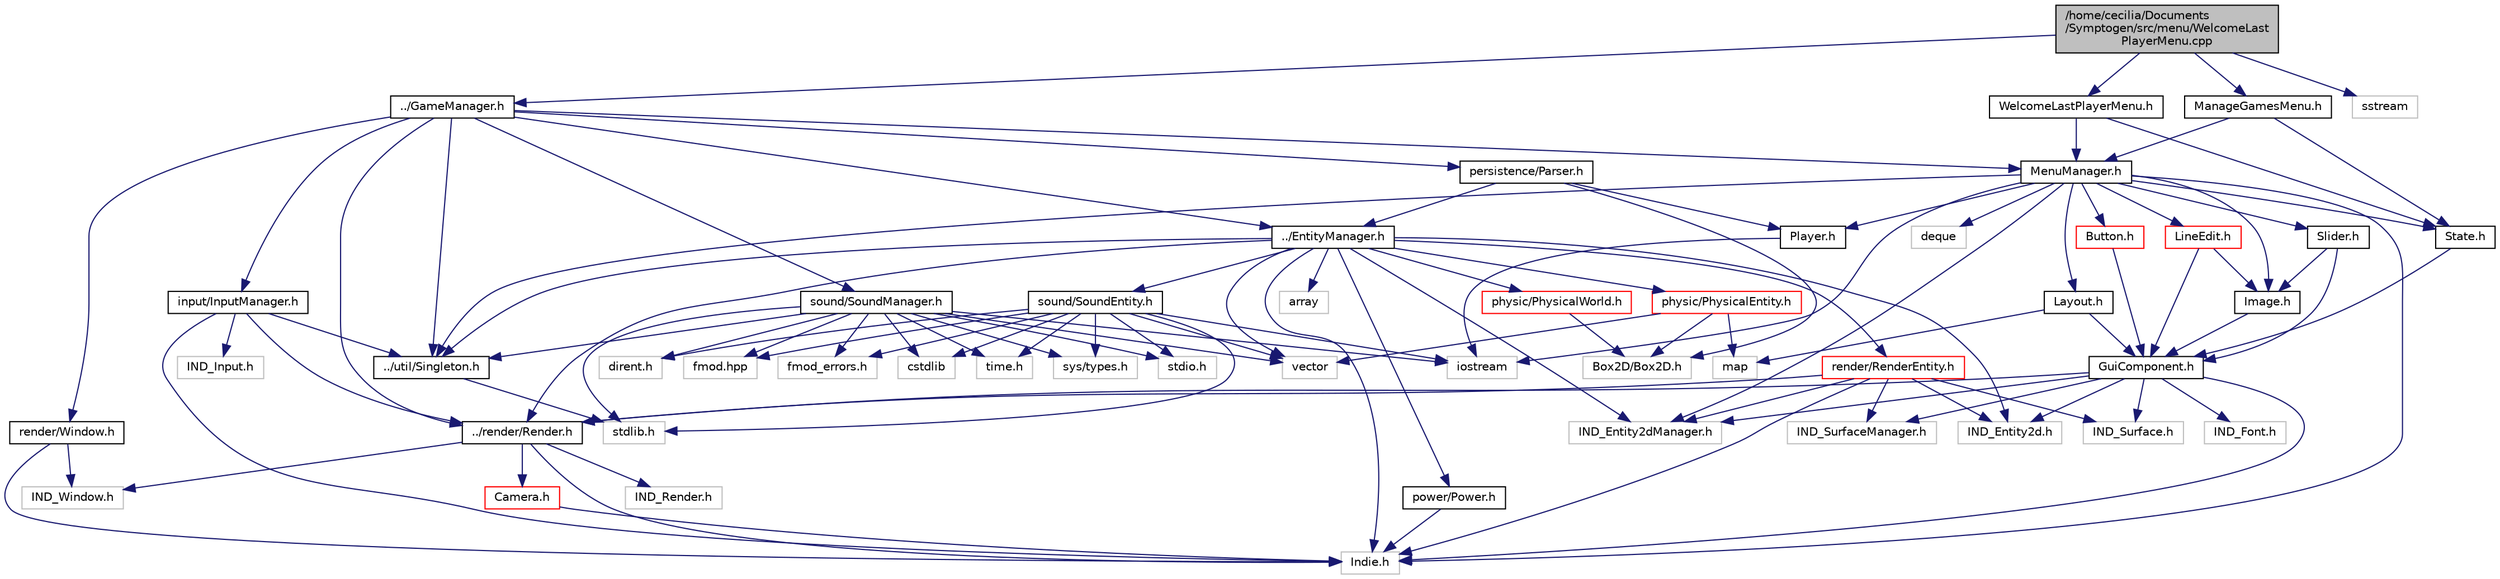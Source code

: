 digraph "/home/cecilia/Documents/Symptogen/src/menu/WelcomeLastPlayerMenu.cpp"
{
  edge [fontname="Helvetica",fontsize="10",labelfontname="Helvetica",labelfontsize="10"];
  node [fontname="Helvetica",fontsize="10",shape=record];
  Node1 [label="/home/cecilia/Documents\l/Symptogen/src/menu/WelcomeLast\lPlayerMenu.cpp",height=0.2,width=0.4,color="black", fillcolor="grey75", style="filled" fontcolor="black"];
  Node1 -> Node2 [color="midnightblue",fontsize="10",style="solid"];
  Node2 [label="WelcomeLastPlayerMenu.h",height=0.2,width=0.4,color="black", fillcolor="white", style="filled",URL="$_welcome_last_player_menu_8h.html"];
  Node2 -> Node3 [color="midnightblue",fontsize="10",style="solid"];
  Node3 [label="State.h",height=0.2,width=0.4,color="black", fillcolor="white", style="filled",URL="$_state_8h.html"];
  Node3 -> Node4 [color="midnightblue",fontsize="10",style="solid"];
  Node4 [label="GuiComponent.h",height=0.2,width=0.4,color="black", fillcolor="white", style="filled",URL="$_gui_component_8h.html"];
  Node4 -> Node5 [color="midnightblue",fontsize="10",style="solid"];
  Node5 [label="Indie.h",height=0.2,width=0.4,color="grey75", fillcolor="white", style="filled"];
  Node4 -> Node6 [color="midnightblue",fontsize="10",style="solid"];
  Node6 [label="IND_Entity2d.h",height=0.2,width=0.4,color="grey75", fillcolor="white", style="filled"];
  Node4 -> Node7 [color="midnightblue",fontsize="10",style="solid"];
  Node7 [label="IND_Entity2dManager.h",height=0.2,width=0.4,color="grey75", fillcolor="white", style="filled"];
  Node4 -> Node8 [color="midnightblue",fontsize="10",style="solid"];
  Node8 [label="IND_Surface.h",height=0.2,width=0.4,color="grey75", fillcolor="white", style="filled"];
  Node4 -> Node9 [color="midnightblue",fontsize="10",style="solid"];
  Node9 [label="IND_SurfaceManager.h",height=0.2,width=0.4,color="grey75", fillcolor="white", style="filled"];
  Node4 -> Node10 [color="midnightblue",fontsize="10",style="solid"];
  Node10 [label="IND_Font.h",height=0.2,width=0.4,color="grey75", fillcolor="white", style="filled"];
  Node4 -> Node11 [color="midnightblue",fontsize="10",style="solid"];
  Node11 [label="../render/Render.h",height=0.2,width=0.4,color="black", fillcolor="white", style="filled",URL="$_render_8h.html"];
  Node11 -> Node5 [color="midnightblue",fontsize="10",style="solid"];
  Node11 -> Node12 [color="midnightblue",fontsize="10",style="solid"];
  Node12 [label="IND_Render.h",height=0.2,width=0.4,color="grey75", fillcolor="white", style="filled"];
  Node11 -> Node13 [color="midnightblue",fontsize="10",style="solid"];
  Node13 [label="IND_Window.h",height=0.2,width=0.4,color="grey75", fillcolor="white", style="filled"];
  Node11 -> Node14 [color="midnightblue",fontsize="10",style="solid"];
  Node14 [label="Camera.h",height=0.2,width=0.4,color="red", fillcolor="white", style="filled",URL="$_camera_8h.html"];
  Node14 -> Node5 [color="midnightblue",fontsize="10",style="solid"];
  Node2 -> Node15 [color="midnightblue",fontsize="10",style="solid"];
  Node15 [label="MenuManager.h",height=0.2,width=0.4,color="black", fillcolor="white", style="filled",URL="$_menu_manager_8h.html"];
  Node15 -> Node16 [color="midnightblue",fontsize="10",style="solid"];
  Node16 [label="iostream",height=0.2,width=0.4,color="grey75", fillcolor="white", style="filled"];
  Node15 -> Node17 [color="midnightblue",fontsize="10",style="solid"];
  Node17 [label="deque",height=0.2,width=0.4,color="grey75", fillcolor="white", style="filled"];
  Node15 -> Node5 [color="midnightblue",fontsize="10",style="solid"];
  Node15 -> Node7 [color="midnightblue",fontsize="10",style="solid"];
  Node15 -> Node18 [color="midnightblue",fontsize="10",style="solid"];
  Node18 [label="../util/Singleton.h",height=0.2,width=0.4,color="black", fillcolor="white", style="filled",URL="$_singleton_8h.html"];
  Node18 -> Node19 [color="midnightblue",fontsize="10",style="solid"];
  Node19 [label="stdlib.h",height=0.2,width=0.4,color="grey75", fillcolor="white", style="filled"];
  Node15 -> Node20 [color="midnightblue",fontsize="10",style="solid"];
  Node20 [label="Player.h",height=0.2,width=0.4,color="black", fillcolor="white", style="filled",URL="$_player_8h.html"];
  Node20 -> Node16 [color="midnightblue",fontsize="10",style="solid"];
  Node15 -> Node3 [color="midnightblue",fontsize="10",style="solid"];
  Node15 -> Node21 [color="midnightblue",fontsize="10",style="solid"];
  Node21 [label="Layout.h",height=0.2,width=0.4,color="black", fillcolor="white", style="filled",URL="$_layout_8h.html"];
  Node21 -> Node4 [color="midnightblue",fontsize="10",style="solid"];
  Node21 -> Node22 [color="midnightblue",fontsize="10",style="solid"];
  Node22 [label="map",height=0.2,width=0.4,color="grey75", fillcolor="white", style="filled"];
  Node15 -> Node23 [color="midnightblue",fontsize="10",style="solid"];
  Node23 [label="Button.h",height=0.2,width=0.4,color="red", fillcolor="white", style="filled",URL="$_button_8h.html"];
  Node23 -> Node4 [color="midnightblue",fontsize="10",style="solid"];
  Node15 -> Node24 [color="midnightblue",fontsize="10",style="solid"];
  Node24 [label="Image.h",height=0.2,width=0.4,color="black", fillcolor="white", style="filled",URL="$_image_8h.html"];
  Node24 -> Node4 [color="midnightblue",fontsize="10",style="solid"];
  Node15 -> Node25 [color="midnightblue",fontsize="10",style="solid"];
  Node25 [label="LineEdit.h",height=0.2,width=0.4,color="red", fillcolor="white", style="filled",URL="$_line_edit_8h.html"];
  Node25 -> Node4 [color="midnightblue",fontsize="10",style="solid"];
  Node25 -> Node24 [color="midnightblue",fontsize="10",style="solid"];
  Node15 -> Node26 [color="midnightblue",fontsize="10",style="solid"];
  Node26 [label="Slider.h",height=0.2,width=0.4,color="black", fillcolor="white", style="filled",URL="$_slider_8h.html"];
  Node26 -> Node4 [color="midnightblue",fontsize="10",style="solid"];
  Node26 -> Node24 [color="midnightblue",fontsize="10",style="solid"];
  Node1 -> Node27 [color="midnightblue",fontsize="10",style="solid"];
  Node27 [label="sstream",height=0.2,width=0.4,color="grey75", fillcolor="white", style="filled"];
  Node1 -> Node28 [color="midnightblue",fontsize="10",style="solid"];
  Node28 [label="ManageGamesMenu.h",height=0.2,width=0.4,color="black", fillcolor="white", style="filled",URL="$_manage_games_menu_8h.html"];
  Node28 -> Node3 [color="midnightblue",fontsize="10",style="solid"];
  Node28 -> Node15 [color="midnightblue",fontsize="10",style="solid"];
  Node1 -> Node29 [color="midnightblue",fontsize="10",style="solid"];
  Node29 [label="../GameManager.h",height=0.2,width=0.4,color="black", fillcolor="white", style="filled",URL="$_game_manager_8h.html"];
  Node29 -> Node30 [color="midnightblue",fontsize="10",style="solid"];
  Node30 [label="render/Window.h",height=0.2,width=0.4,color="black", fillcolor="white", style="filled",URL="$_window_8h.html"];
  Node30 -> Node5 [color="midnightblue",fontsize="10",style="solid"];
  Node30 -> Node13 [color="midnightblue",fontsize="10",style="solid"];
  Node29 -> Node11 [color="midnightblue",fontsize="10",style="solid"];
  Node29 -> Node31 [color="midnightblue",fontsize="10",style="solid"];
  Node31 [label="input/InputManager.h",height=0.2,width=0.4,color="black", fillcolor="white", style="filled",URL="$_input_manager_8h.html"];
  Node31 -> Node5 [color="midnightblue",fontsize="10",style="solid"];
  Node31 -> Node32 [color="midnightblue",fontsize="10",style="solid"];
  Node32 [label="IND_Input.h",height=0.2,width=0.4,color="grey75", fillcolor="white", style="filled"];
  Node31 -> Node18 [color="midnightblue",fontsize="10",style="solid"];
  Node31 -> Node11 [color="midnightblue",fontsize="10",style="solid"];
  Node29 -> Node33 [color="midnightblue",fontsize="10",style="solid"];
  Node33 [label="sound/SoundManager.h",height=0.2,width=0.4,color="black", fillcolor="white", style="filled",URL="$_sound_manager_8h.html"];
  Node33 -> Node34 [color="midnightblue",fontsize="10",style="solid"];
  Node34 [label="fmod.hpp",height=0.2,width=0.4,color="grey75", fillcolor="white", style="filled"];
  Node33 -> Node35 [color="midnightblue",fontsize="10",style="solid"];
  Node35 [label="fmod_errors.h",height=0.2,width=0.4,color="grey75", fillcolor="white", style="filled"];
  Node33 -> Node16 [color="midnightblue",fontsize="10",style="solid"];
  Node33 -> Node36 [color="midnightblue",fontsize="10",style="solid"];
  Node36 [label="cstdlib",height=0.2,width=0.4,color="grey75", fillcolor="white", style="filled"];
  Node33 -> Node37 [color="midnightblue",fontsize="10",style="solid"];
  Node37 [label="vector",height=0.2,width=0.4,color="grey75", fillcolor="white", style="filled"];
  Node33 -> Node38 [color="midnightblue",fontsize="10",style="solid"];
  Node38 [label="time.h",height=0.2,width=0.4,color="grey75", fillcolor="white", style="filled"];
  Node33 -> Node39 [color="midnightblue",fontsize="10",style="solid"];
  Node39 [label="sys/types.h",height=0.2,width=0.4,color="grey75", fillcolor="white", style="filled"];
  Node33 -> Node40 [color="midnightblue",fontsize="10",style="solid"];
  Node40 [label="stdio.h",height=0.2,width=0.4,color="grey75", fillcolor="white", style="filled"];
  Node33 -> Node19 [color="midnightblue",fontsize="10",style="solid"];
  Node33 -> Node41 [color="midnightblue",fontsize="10",style="solid"];
  Node41 [label="dirent.h",height=0.2,width=0.4,color="grey75", fillcolor="white", style="filled"];
  Node33 -> Node18 [color="midnightblue",fontsize="10",style="solid"];
  Node29 -> Node42 [color="midnightblue",fontsize="10",style="solid"];
  Node42 [label="persistence/Parser.h",height=0.2,width=0.4,color="black", fillcolor="white", style="filled",URL="$_parser_8h.html"];
  Node42 -> Node43 [color="midnightblue",fontsize="10",style="solid"];
  Node43 [label="Box2D/Box2D.h",height=0.2,width=0.4,color="grey75", fillcolor="white", style="filled"];
  Node42 -> Node20 [color="midnightblue",fontsize="10",style="solid"];
  Node42 -> Node44 [color="midnightblue",fontsize="10",style="solid"];
  Node44 [label="../EntityManager.h",height=0.2,width=0.4,color="black", fillcolor="white", style="filled",URL="$_entity_manager_8h.html"];
  Node44 -> Node37 [color="midnightblue",fontsize="10",style="solid"];
  Node44 -> Node45 [color="midnightblue",fontsize="10",style="solid"];
  Node45 [label="array",height=0.2,width=0.4,color="grey75", fillcolor="white", style="filled"];
  Node44 -> Node5 [color="midnightblue",fontsize="10",style="solid"];
  Node44 -> Node6 [color="midnightblue",fontsize="10",style="solid"];
  Node44 -> Node7 [color="midnightblue",fontsize="10",style="solid"];
  Node44 -> Node18 [color="midnightblue",fontsize="10",style="solid"];
  Node44 -> Node11 [color="midnightblue",fontsize="10",style="solid"];
  Node44 -> Node46 [color="midnightblue",fontsize="10",style="solid"];
  Node46 [label="render/RenderEntity.h",height=0.2,width=0.4,color="red", fillcolor="white", style="filled",URL="$_render_entity_8h.html"];
  Node46 -> Node5 [color="midnightblue",fontsize="10",style="solid"];
  Node46 -> Node6 [color="midnightblue",fontsize="10",style="solid"];
  Node46 -> Node7 [color="midnightblue",fontsize="10",style="solid"];
  Node46 -> Node8 [color="midnightblue",fontsize="10",style="solid"];
  Node46 -> Node9 [color="midnightblue",fontsize="10",style="solid"];
  Node46 -> Node11 [color="midnightblue",fontsize="10",style="solid"];
  Node44 -> Node47 [color="midnightblue",fontsize="10",style="solid"];
  Node47 [label="physic/PhysicalEntity.h",height=0.2,width=0.4,color="red", fillcolor="white", style="filled",URL="$_physical_entity_8h.html"];
  Node47 -> Node43 [color="midnightblue",fontsize="10",style="solid"];
  Node47 -> Node22 [color="midnightblue",fontsize="10",style="solid"];
  Node47 -> Node37 [color="midnightblue",fontsize="10",style="solid"];
  Node44 -> Node48 [color="midnightblue",fontsize="10",style="solid"];
  Node48 [label="physic/PhysicalWorld.h",height=0.2,width=0.4,color="red", fillcolor="white", style="filled",URL="$_physical_world_8h.html"];
  Node48 -> Node43 [color="midnightblue",fontsize="10",style="solid"];
  Node44 -> Node49 [color="midnightblue",fontsize="10",style="solid"];
  Node49 [label="sound/SoundEntity.h",height=0.2,width=0.4,color="black", fillcolor="white", style="filled",URL="$_sound_entity_8h.html"];
  Node49 -> Node34 [color="midnightblue",fontsize="10",style="solid"];
  Node49 -> Node35 [color="midnightblue",fontsize="10",style="solid"];
  Node49 -> Node16 [color="midnightblue",fontsize="10",style="solid"];
  Node49 -> Node36 [color="midnightblue",fontsize="10",style="solid"];
  Node49 -> Node37 [color="midnightblue",fontsize="10",style="solid"];
  Node49 -> Node38 [color="midnightblue",fontsize="10",style="solid"];
  Node49 -> Node39 [color="midnightblue",fontsize="10",style="solid"];
  Node49 -> Node40 [color="midnightblue",fontsize="10",style="solid"];
  Node49 -> Node19 [color="midnightblue",fontsize="10",style="solid"];
  Node49 -> Node41 [color="midnightblue",fontsize="10",style="solid"];
  Node44 -> Node50 [color="midnightblue",fontsize="10",style="solid"];
  Node50 [label="power/Power.h",height=0.2,width=0.4,color="black", fillcolor="white", style="filled",URL="$_power_8h.html"];
  Node50 -> Node5 [color="midnightblue",fontsize="10",style="solid"];
  Node29 -> Node15 [color="midnightblue",fontsize="10",style="solid"];
  Node29 -> Node44 [color="midnightblue",fontsize="10",style="solid"];
  Node29 -> Node18 [color="midnightblue",fontsize="10",style="solid"];
}

